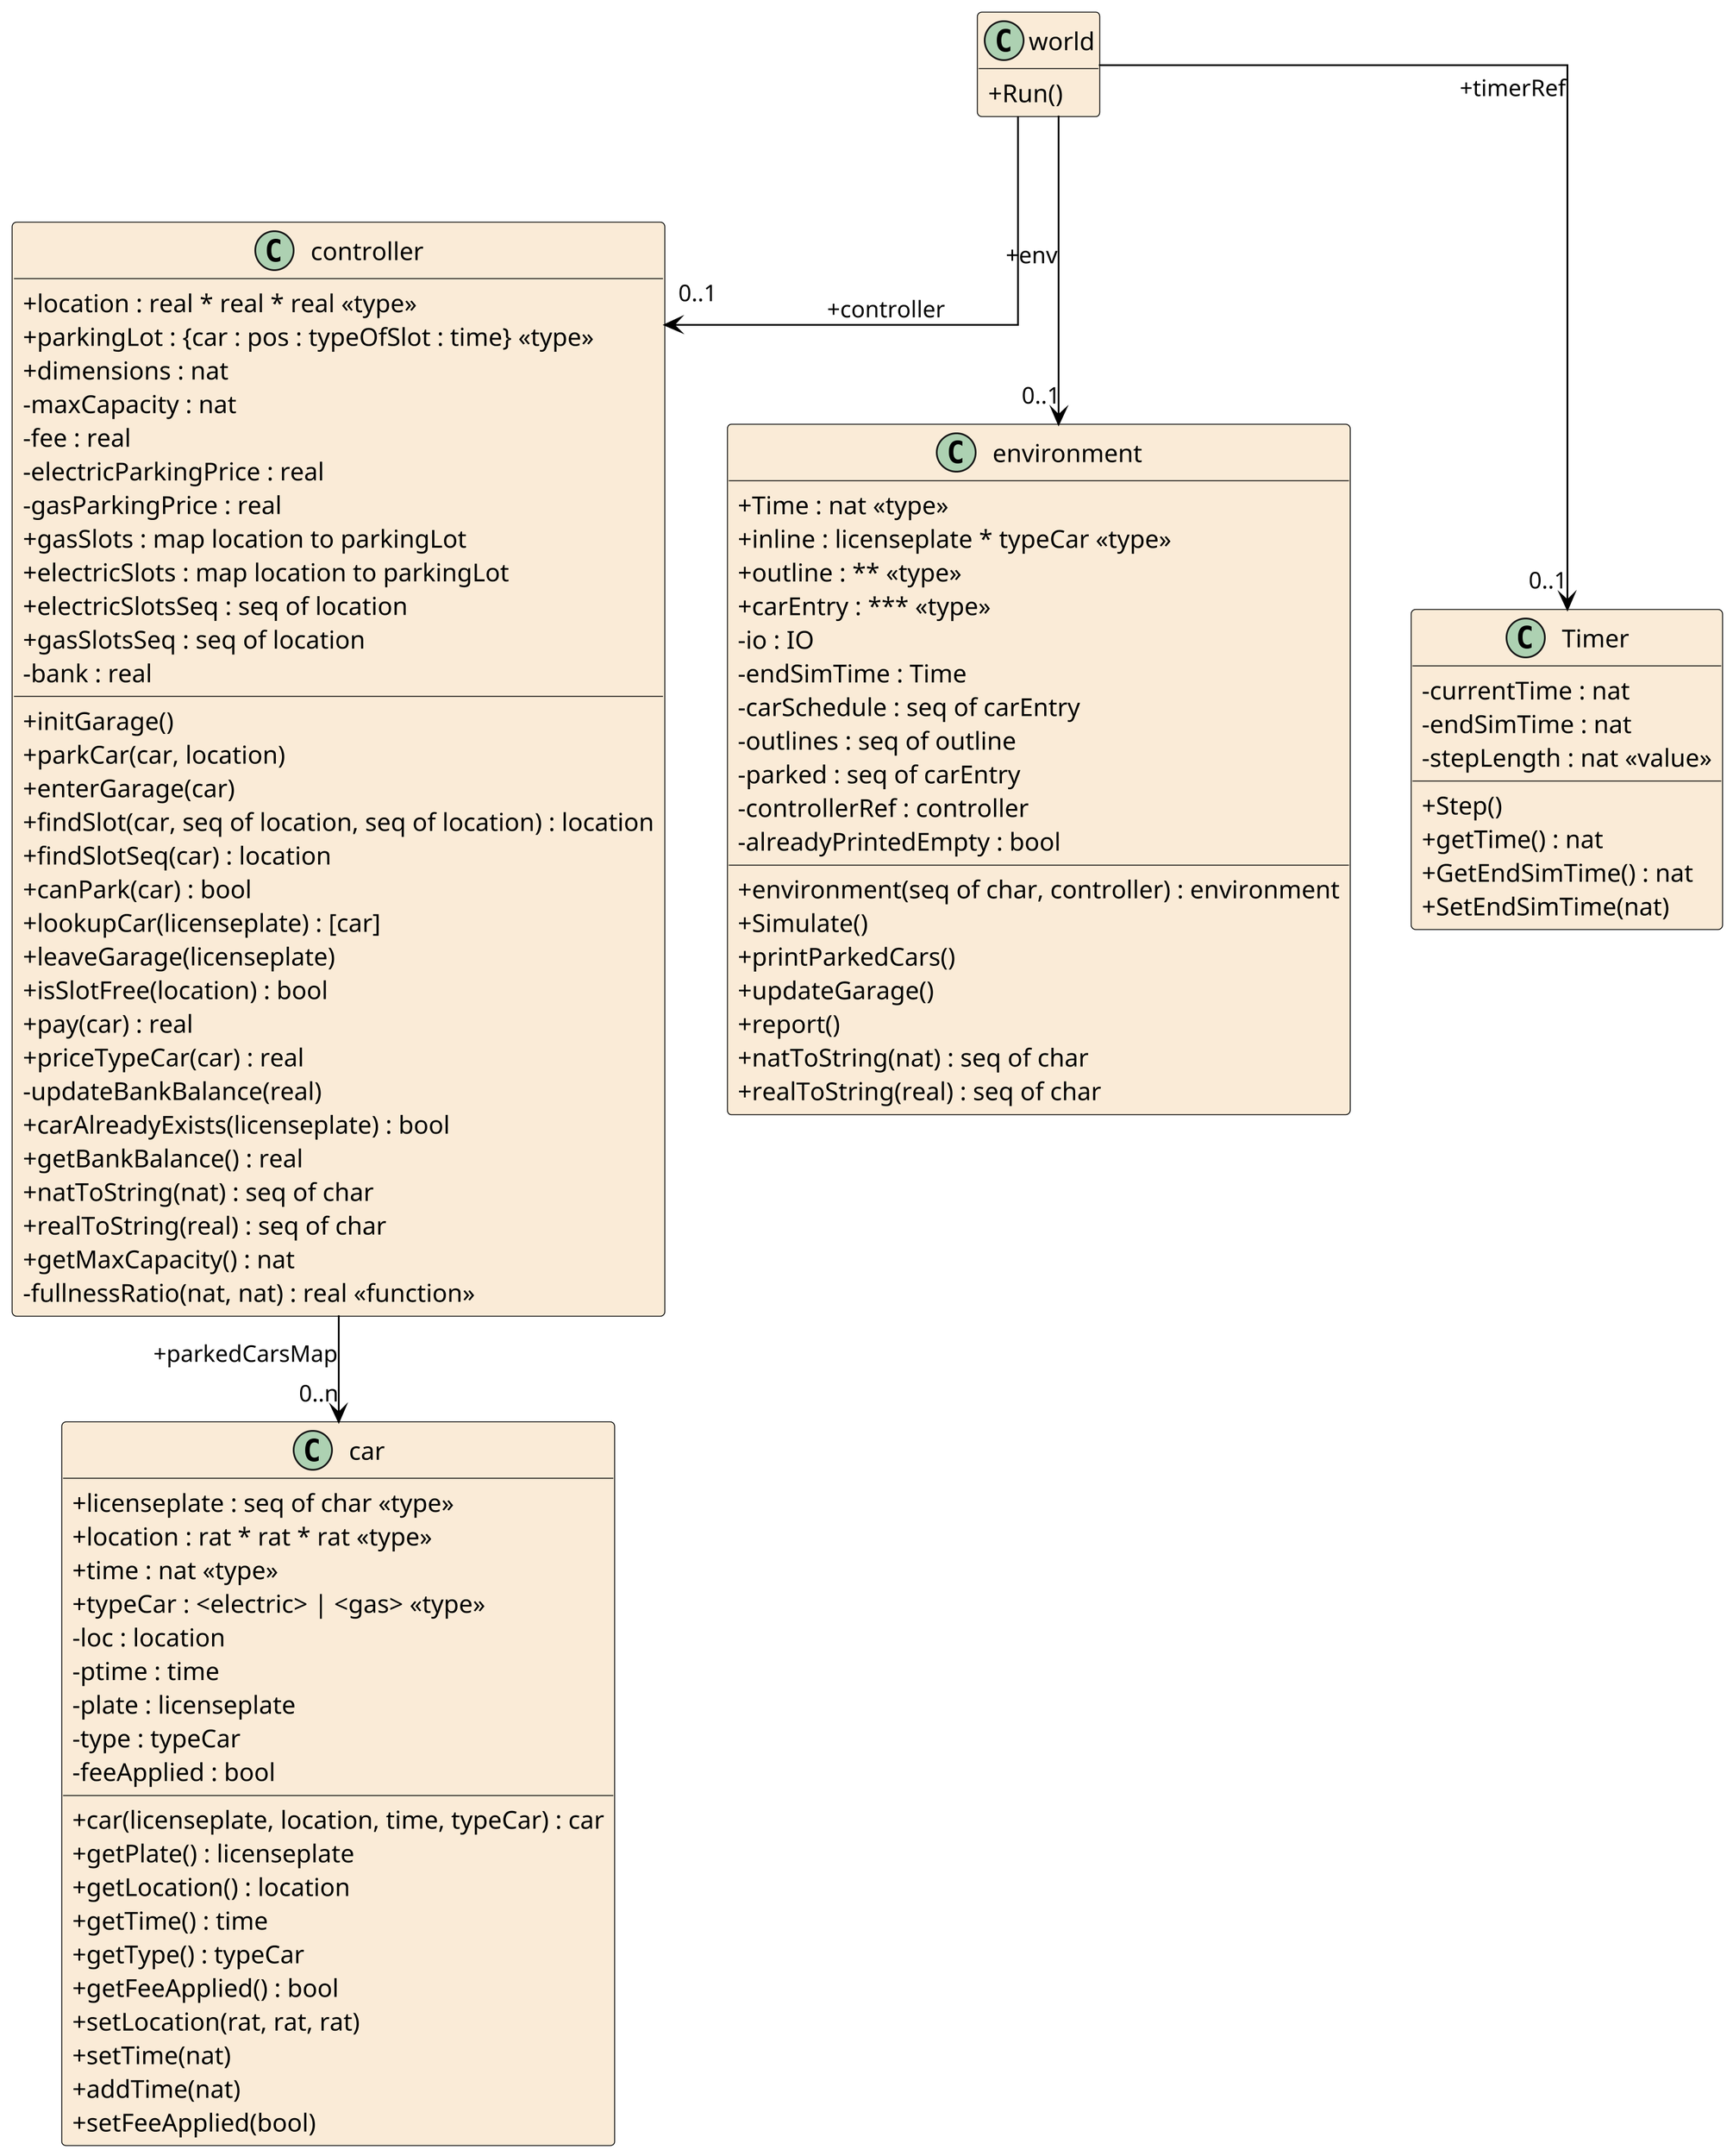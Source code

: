 @startuml Parking

hide empty members
skinparam Shadowing false
skinparam classAttributeIconSize 0
skinparam ClassBorderThickness 0.5
skinparam groupInheritance 5
skinparam class {
	BackgroundColor AntiqueWhite
	ArrowColor Black
	BorderColor Black
}
skinparam defaultTextAlignment center
skinparam linetype ortho
skinparam Dpi 300
' skinparam backgroundColor transparent

class car
{
	+licenseplate : seq of char <<type>>
	+location : rat * rat * rat <<type>>
	+time : nat <<type>>
	+typeCar : <electric> | <gas> <<type>>
	-loc : location
	-ptime : time
	-plate : licenseplate
	-type : typeCar
	-feeApplied : bool
	+car(licenseplate, location, time, typeCar) : car
	+getPlate() : licenseplate
	+getLocation() : location
	+getTime() : time
	+getType() : typeCar
	+getFeeApplied() : bool
	+setLocation(rat, rat, rat)
	+setTime(nat)
	+addTime(nat)
	+setFeeApplied(bool)
}

class controller
{
	+location : real * real * real <<type>>
	+parkingLot : {car : pos : typeOfSlot : time} <<type>>
	+dimensions : nat
	-maxCapacity : nat
	-fee : real
	-electricParkingPrice : real
	-gasParkingPrice : real
	+gasSlots : map location to parkingLot
	+electricSlots : map location to parkingLot
	+electricSlotsSeq : seq of location
	+gasSlotsSeq : seq of location
	-bank : real
	+initGarage()
	+parkCar(car, location)
	+enterGarage(car)
	+findSlot(car, seq of location, seq of location) : location
	+findSlotSeq(car) : location
	+canPark(car) : bool
	+lookupCar(licenseplate) : [car]
	+leaveGarage(licenseplate)
	+isSlotFree(location) : bool
	+pay(car) : real
	+priceTypeCar(car) : real
	-updateBankBalance(real)
	+carAlreadyExists(licenseplate) : bool
	+getBankBalance() : real
	+natToString(nat) : seq of char
	+realToString(real) : seq of char
	+getMaxCapacity() : nat
	-fullnessRatio(nat, nat) : real <<function>>
}

class environment
{
	+Time : nat <<type>>
	+inline : licenseplate * typeCar <<type>>
	+outline : ** <<type>>
	+carEntry : *** <<type>>
	-io : IO
	-endSimTime : Time
	-carSchedule : seq of carEntry
	-outlines : seq of outline
	-parked : seq of carEntry
	-controllerRef : controller
	-alreadyPrintedEmpty : bool
	+environment(seq of char, controller) : environment
	+Simulate()
	+printParkedCars()
	+updateGarage()
	+report()
	+natToString(nat) : seq of char
	+realToString(real) : seq of char
}


class Timer
{
	-currentTime : nat
	-endSimTime : nat
	-stepLength : nat <<value>>
	+Step()
	+getTime() : nat
	+GetEndSimTime() : nat
	+SetEndSimTime(nat)
}
class world
{
	+Run()
}


world --> "0..1" environment : +env
world --> "0..1" controller : +controller
world --> "0..1" Timer : +timerRef
controller --> "0..n" car : +parkedCarsMap

@enduml